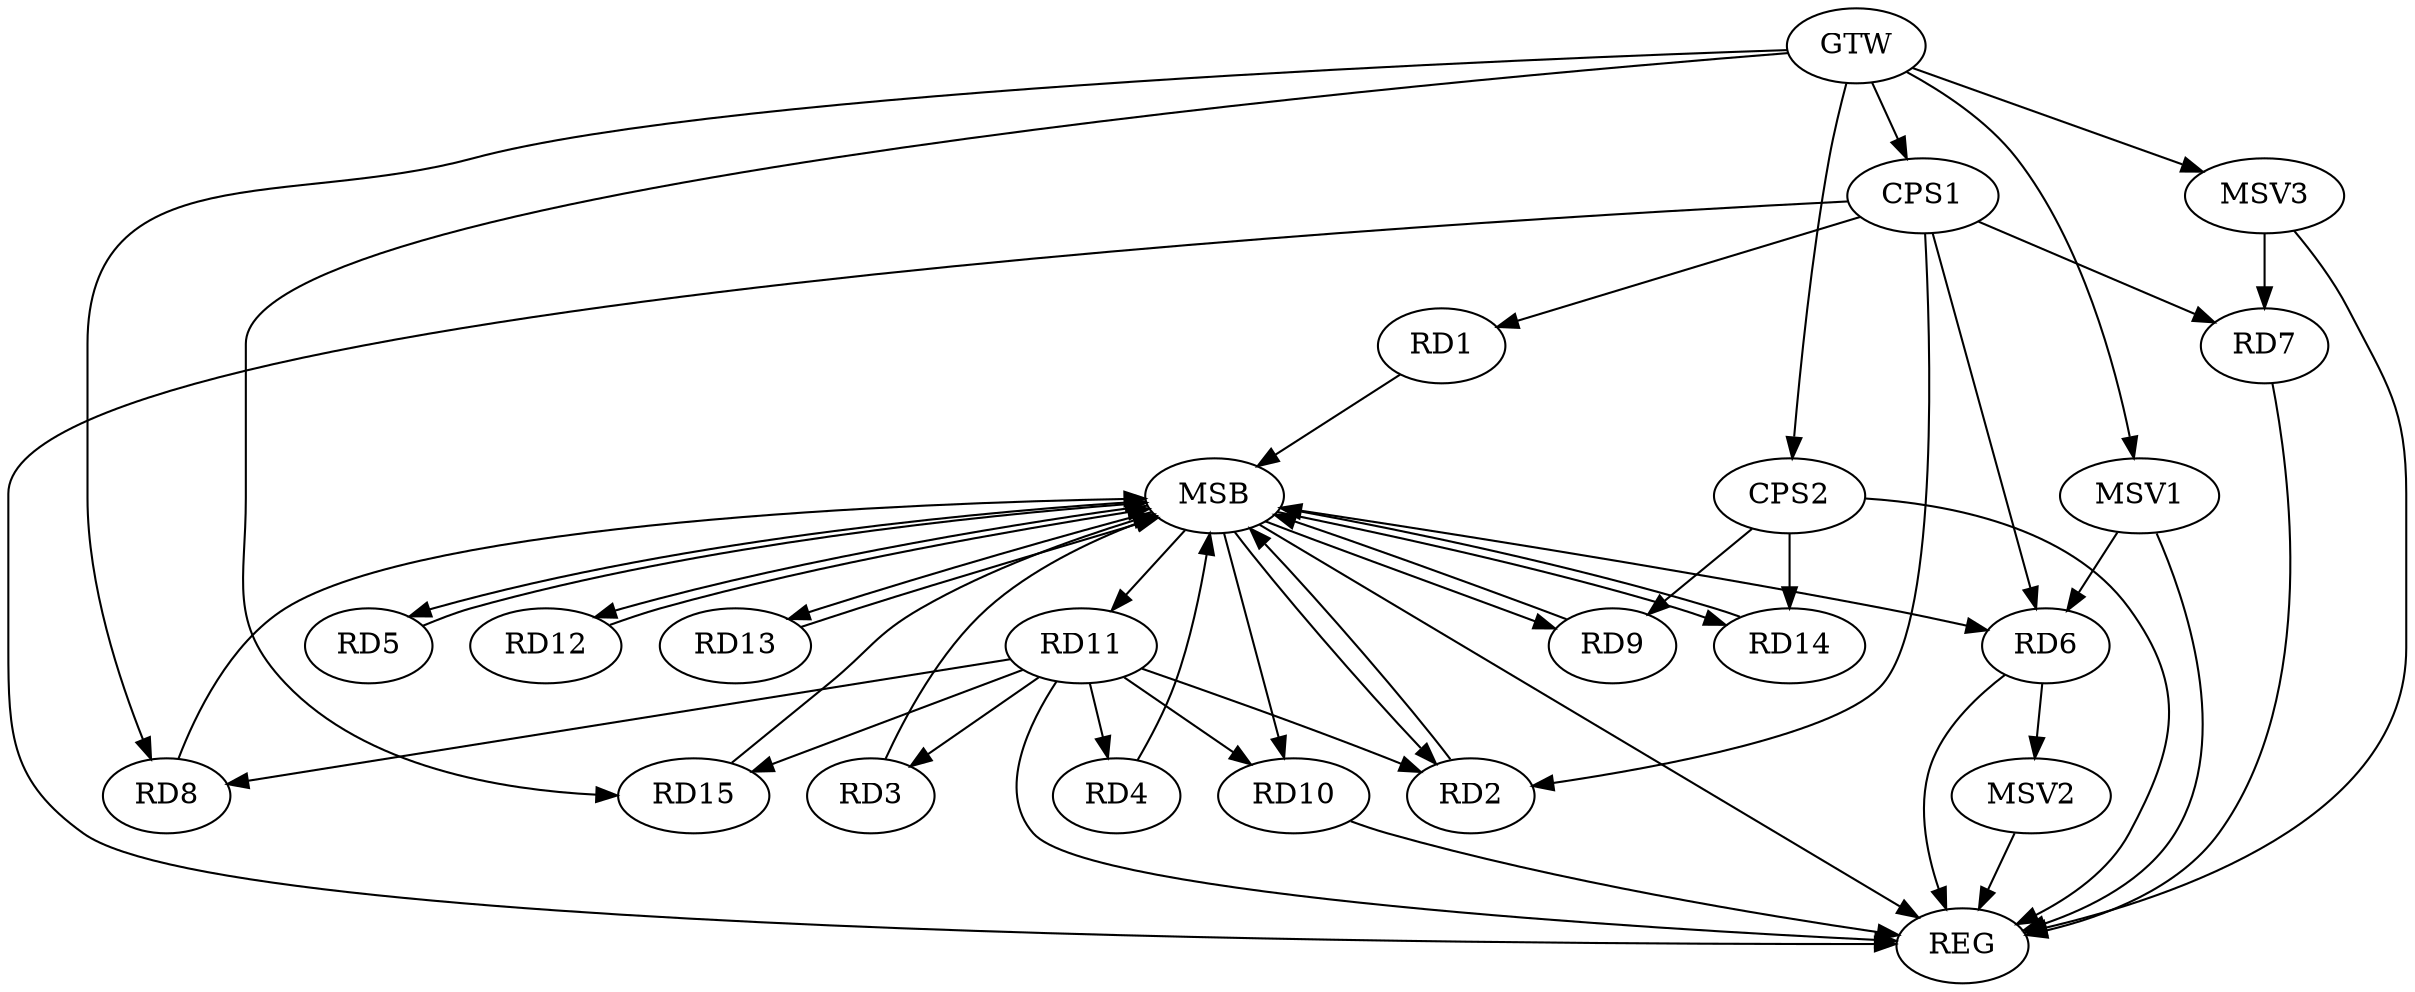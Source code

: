 strict digraph G {
  RD1 [ label="RD1" ];
  RD2 [ label="RD2" ];
  RD3 [ label="RD3" ];
  RD4 [ label="RD4" ];
  RD5 [ label="RD5" ];
  RD6 [ label="RD6" ];
  RD7 [ label="RD7" ];
  RD8 [ label="RD8" ];
  RD9 [ label="RD9" ];
  RD10 [ label="RD10" ];
  RD11 [ label="RD11" ];
  RD12 [ label="RD12" ];
  RD13 [ label="RD13" ];
  RD14 [ label="RD14" ];
  RD15 [ label="RD15" ];
  CPS1 [ label="CPS1" ];
  CPS2 [ label="CPS2" ];
  GTW [ label="GTW" ];
  REG [ label="REG" ];
  MSB [ label="MSB" ];
  MSV1 [ label="MSV1" ];
  MSV2 [ label="MSV2" ];
  MSV3 [ label="MSV3" ];
  RD11 -> RD3;
  RD11 -> RD4;
  CPS1 -> RD1;
  CPS1 -> RD2;
  CPS1 -> RD6;
  CPS1 -> RD7;
  CPS2 -> RD9;
  CPS2 -> RD14;
  GTW -> RD8;
  GTW -> RD15;
  GTW -> CPS1;
  GTW -> CPS2;
  RD6 -> REG;
  RD7 -> REG;
  RD10 -> REG;
  CPS1 -> REG;
  CPS2 -> REG;
  RD1 -> MSB;
  MSB -> REG;
  RD2 -> MSB;
  RD3 -> MSB;
  MSB -> RD13;
  RD4 -> MSB;
  MSB -> RD2;
  MSB -> RD9;
  RD5 -> MSB;
  MSB -> RD6;
  RD8 -> MSB;
  MSB -> RD11;
  MSB -> RD12;
  RD9 -> MSB;
  RD12 -> MSB;
  MSB -> RD5;
  MSB -> RD10;
  RD13 -> MSB;
  RD14 -> MSB;
  RD15 -> MSB;
  MSB -> RD14;
  RD11 -> REG;
  RD11 -> RD8;
  RD11 -> RD2;
  RD11 -> RD15;
  RD11 -> RD10;
  MSV1 -> RD6;
  GTW -> MSV1;
  MSV1 -> REG;
  RD6 -> MSV2;
  MSV2 -> REG;
  MSV3 -> RD7;
  GTW -> MSV3;
  MSV3 -> REG;
}
